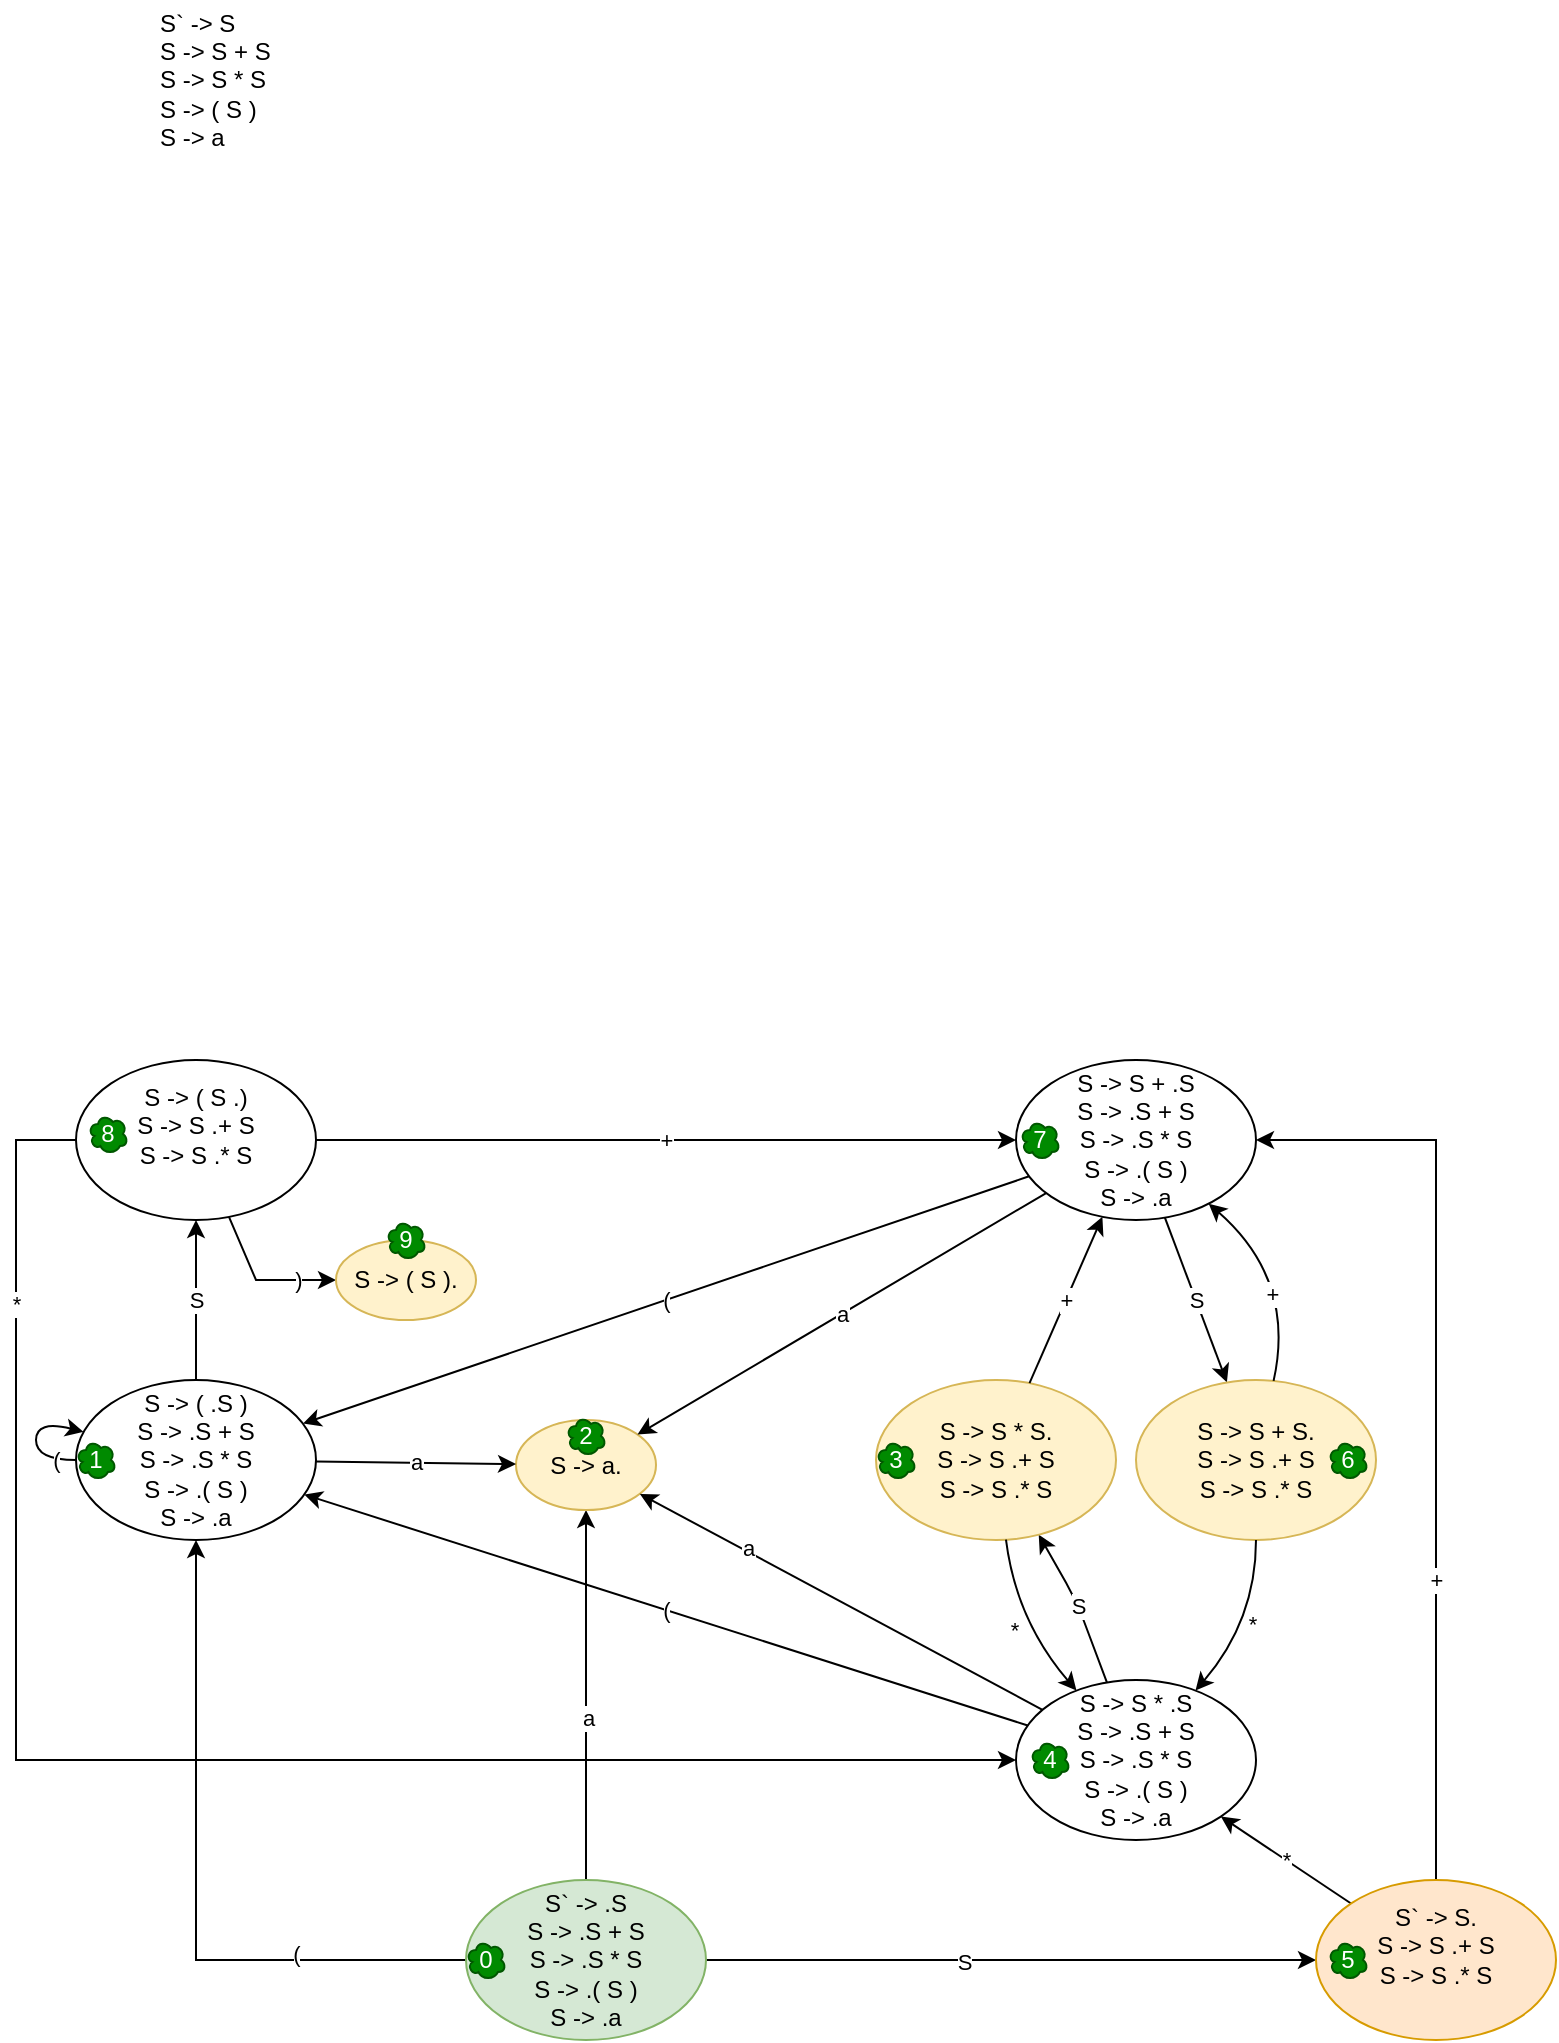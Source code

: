 <mxfile version="16.2.2" type="device"><diagram id="abjRVpmEBu9SFG8ghMLK" name="Page-1"><mxGraphModel dx="462" dy="1898" grid="1" gridSize="10" guides="1" tooltips="1" connect="1" arrows="1" fold="1" page="1" pageScale="1" pageWidth="850" pageHeight="1100" math="0" shadow="0"><root><mxCell id="0"/><mxCell id="1" parent="0"/><mxCell id="jqjXWDJSE9TXLZYmhzqy-1" value="S` -&amp;gt; S&lt;br&gt;S -&amp;gt; S + S&lt;br&gt;S -&amp;gt; S * S&lt;br&gt;S -&amp;gt; ( S )&lt;br&gt;S -&amp;gt; a" style="text;html=1;align=left;verticalAlign=middle;resizable=0;points=[];autosize=1;strokeColor=none;fillColor=none;" parent="1" vertex="1"><mxGeometry x="110" y="-1040" width="70" height="80" as="geometry"/></mxCell><mxCell id="jqjXWDJSE9TXLZYmhzqy-4" value="" style="rounded=0;orthogonalLoop=1;jettySize=auto;html=1;fontFamily=Helvetica;" parent="1" source="jqjXWDJSE9TXLZYmhzqy-2" target="jqjXWDJSE9TXLZYmhzqy-3" edge="1"><mxGeometry relative="1" as="geometry"/></mxCell><mxCell id="jqjXWDJSE9TXLZYmhzqy-5" value="S" style="edgeLabel;html=1;align=center;verticalAlign=middle;resizable=0;points=[];fontFamily=Helvetica;" parent="jqjXWDJSE9TXLZYmhzqy-4" vertex="1" connectable="0"><mxGeometry x="-0.153" y="-1" relative="1" as="geometry"><mxPoint as="offset"/></mxGeometry></mxCell><mxCell id="jqjXWDJSE9TXLZYmhzqy-7" value="" style="rounded=0;orthogonalLoop=1;jettySize=auto;html=1;fontFamily=Helvetica;" parent="1" source="jqjXWDJSE9TXLZYmhzqy-2" target="jqjXWDJSE9TXLZYmhzqy-6" edge="1"><mxGeometry relative="1" as="geometry"><Array as="points"><mxPoint x="130" y="-60"/></Array></mxGeometry></mxCell><mxCell id="jqjXWDJSE9TXLZYmhzqy-8" value="(" style="edgeLabel;html=1;align=center;verticalAlign=middle;resizable=0;points=[];fontFamily=Helvetica;" parent="jqjXWDJSE9TXLZYmhzqy-7" vertex="1" connectable="0"><mxGeometry x="-0.142" y="1" relative="1" as="geometry"><mxPoint x="51" y="10" as="offset"/></mxGeometry></mxCell><mxCell id="jqjXWDJSE9TXLZYmhzqy-10" value="" style="rounded=0;orthogonalLoop=1;jettySize=auto;html=1;fontFamily=Helvetica;strokeColor=default;" parent="1" source="jqjXWDJSE9TXLZYmhzqy-2" target="jqjXWDJSE9TXLZYmhzqy-9" edge="1"><mxGeometry relative="1" as="geometry"/></mxCell><mxCell id="jqjXWDJSE9TXLZYmhzqy-11" value="a" style="edgeLabel;html=1;align=center;verticalAlign=middle;resizable=0;points=[];fontFamily=Helvetica;" parent="jqjXWDJSE9TXLZYmhzqy-10" vertex="1" connectable="0"><mxGeometry x="-0.125" y="-1" relative="1" as="geometry"><mxPoint as="offset"/></mxGeometry></mxCell><mxCell id="jqjXWDJSE9TXLZYmhzqy-2" value="&lt;div&gt;&lt;span style=&quot;font-family: &amp;#34;helvetica&amp;#34;&quot;&gt;S` -&amp;gt; .S&lt;/span&gt;&lt;/div&gt;&lt;div&gt;&lt;span style=&quot;font-family: &amp;#34;helvetica&amp;#34;&quot;&gt;S -&amp;gt; .S + S&lt;/span&gt;&lt;/div&gt;&lt;span style=&quot;color: rgb(0 , 0 , 0) ; font-family: &amp;#34;helvetica&amp;#34; ; font-size: 12px ; font-style: normal ; font-weight: 400 ; letter-spacing: normal ; text-indent: 0px ; text-transform: none ; word-spacing: 0px ; background-color: rgb(248 , 249 , 250) ; display: inline ; float: none&quot;&gt;&lt;div&gt;S -&amp;gt; .S * S&lt;/div&gt;&lt;/span&gt;&lt;span style=&quot;color: rgb(0 , 0 , 0) ; font-family: &amp;#34;helvetica&amp;#34; ; font-size: 12px ; font-style: normal ; font-weight: 400 ; letter-spacing: normal ; text-indent: 0px ; text-transform: none ; word-spacing: 0px ; background-color: rgb(248 , 249 , 250) ; display: inline ; float: none&quot;&gt;&lt;div&gt;S -&amp;gt; .( S )&lt;/div&gt;&lt;/span&gt;&lt;span style=&quot;color: rgb(0 , 0 , 0) ; font-family: &amp;#34;helvetica&amp;#34; ; font-size: 12px ; font-style: normal ; font-weight: 400 ; letter-spacing: normal ; text-indent: 0px ; text-transform: none ; word-spacing: 0px ; background-color: rgb(248 , 249 , 250) ; display: inline ; float: none&quot;&gt;&lt;div&gt;S -&amp;gt; .a&lt;/div&gt;&lt;/span&gt;" style="ellipse;whiteSpace=wrap;html=1;fontFamily=Helvetica;align=center;fillColor=#d5e8d4;strokeColor=#82b366;" parent="1" vertex="1"><mxGeometry x="265" y="-100" width="120" height="80" as="geometry"/></mxCell><mxCell id="jqjXWDJSE9TXLZYmhzqy-13" value="" style="orthogonalLoop=1;jettySize=auto;html=1;fontFamily=Helvetica;rounded=0;" parent="1" source="jqjXWDJSE9TXLZYmhzqy-3" target="jqjXWDJSE9TXLZYmhzqy-12" edge="1"><mxGeometry relative="1" as="geometry"><Array as="points"><mxPoint x="750" y="-470"/></Array></mxGeometry></mxCell><mxCell id="jqjXWDJSE9TXLZYmhzqy-16" value="+" style="edgeLabel;html=1;align=center;verticalAlign=middle;resizable=0;points=[];fontFamily=Helvetica;" parent="jqjXWDJSE9TXLZYmhzqy-13" vertex="1" connectable="0"><mxGeometry x="-0.29" y="1" relative="1" as="geometry"><mxPoint x="1" y="13" as="offset"/></mxGeometry></mxCell><mxCell id="jqjXWDJSE9TXLZYmhzqy-15" value="*" style="rounded=0;orthogonalLoop=1;jettySize=auto;html=1;fontFamily=Helvetica;" parent="1" source="jqjXWDJSE9TXLZYmhzqy-3" target="jqjXWDJSE9TXLZYmhzqy-14" edge="1"><mxGeometry relative="1" as="geometry"/></mxCell><mxCell id="jqjXWDJSE9TXLZYmhzqy-3" value="&lt;div&gt;&lt;span style=&quot;font-family: &amp;#34;helvetica&amp;#34;&quot;&gt;S` -&amp;gt; S.&lt;/span&gt;&lt;/div&gt;&lt;div&gt;&lt;span style=&quot;font-family: &amp;#34;helvetica&amp;#34;&quot;&gt;S -&amp;gt; S .+ S&lt;/span&gt;&lt;/div&gt;&lt;span style=&quot;color: rgb(0 , 0 , 0) ; font-family: &amp;#34;helvetica&amp;#34; ; font-size: 12px ; font-style: normal ; font-weight: 400 ; letter-spacing: normal ; text-indent: 0px ; text-transform: none ; word-spacing: 0px ; background-color: rgb(248 , 249 , 250) ; display: inline ; float: none&quot;&gt;&lt;div&gt;S -&amp;gt; S .* S&lt;/div&gt;&lt;/span&gt;&lt;span style=&quot;color: rgb(0 , 0 , 0) ; font-family: &amp;#34;helvetica&amp;#34; ; font-size: 12px ; font-style: normal ; font-weight: 400 ; letter-spacing: normal ; text-indent: 0px ; text-transform: none ; word-spacing: 0px ; background-color: rgb(248 , 249 , 250) ; display: inline ; float: none&quot;&gt;&lt;br&gt;&lt;/span&gt;" style="ellipse;whiteSpace=wrap;html=1;fontFamily=Helvetica;align=center;fillColor=#ffe6cc;strokeColor=#d79b00;" parent="1" vertex="1"><mxGeometry x="690" y="-100" width="120" height="80" as="geometry"/></mxCell><mxCell id="jqjXWDJSE9TXLZYmhzqy-6" value="&lt;div&gt;&lt;span style=&quot;font-family: &amp;#34;helvetica&amp;#34;&quot;&gt;S -&amp;gt; ( .S )&lt;/span&gt;&lt;br&gt;&lt;/div&gt;&lt;div&gt;&lt;span style=&quot;font-family: &amp;#34;helvetica&amp;#34;&quot;&gt;S -&amp;gt; .S + S&lt;/span&gt;&lt;/div&gt;&lt;span style=&quot;color: rgb(0 , 0 , 0) ; font-family: &amp;#34;helvetica&amp;#34; ; font-size: 12px ; font-style: normal ; font-weight: 400 ; letter-spacing: normal ; text-indent: 0px ; text-transform: none ; word-spacing: 0px ; background-color: rgb(248 , 249 , 250) ; display: inline ; float: none&quot;&gt;&lt;div&gt;S -&amp;gt; .S * S&lt;/div&gt;&lt;/span&gt;&lt;span style=&quot;color: rgb(0 , 0 , 0) ; font-family: &amp;#34;helvetica&amp;#34; ; font-size: 12px ; font-style: normal ; font-weight: 400 ; letter-spacing: normal ; text-indent: 0px ; text-transform: none ; word-spacing: 0px ; background-color: rgb(248 , 249 , 250) ; display: inline ; float: none&quot;&gt;&lt;div&gt;S -&amp;gt; .( S )&lt;/div&gt;&lt;/span&gt;&lt;span style=&quot;color: rgb(0 , 0 , 0) ; font-family: &amp;#34;helvetica&amp;#34; ; font-size: 12px ; font-style: normal ; font-weight: 400 ; letter-spacing: normal ; text-indent: 0px ; text-transform: none ; word-spacing: 0px ; background-color: rgb(248 , 249 , 250) ; display: inline ; float: none&quot;&gt;&lt;div&gt;S -&amp;gt; .a&lt;/div&gt;&lt;/span&gt;" style="ellipse;whiteSpace=wrap;html=1;fontFamily=Helvetica;align=center;" parent="1" vertex="1"><mxGeometry x="70" y="-350" width="120" height="80" as="geometry"/></mxCell><mxCell id="jqjXWDJSE9TXLZYmhzqy-9" value="&lt;div&gt;&lt;span style=&quot;font-family: &amp;#34;helvetica&amp;#34;&quot;&gt;S -&amp;gt; a.&lt;/span&gt;&lt;br&gt;&lt;/div&gt;" style="ellipse;whiteSpace=wrap;html=1;fontFamily=Helvetica;align=center;fillColor=#fff2cc;strokeColor=#d6b656;" parent="1" vertex="1"><mxGeometry x="290" y="-330" width="70" height="45" as="geometry"/></mxCell><mxCell id="jqjXWDJSE9TXLZYmhzqy-18" value="S" style="orthogonalLoop=1;jettySize=auto;html=1;fontFamily=Helvetica;curved=1;" parent="1" source="jqjXWDJSE9TXLZYmhzqy-12" target="jqjXWDJSE9TXLZYmhzqy-17" edge="1"><mxGeometry relative="1" as="geometry"/></mxCell><mxCell id="jqjXWDJSE9TXLZYmhzqy-12" value="&lt;div&gt;&lt;/div&gt;&lt;span style=&quot;color: rgb(0 , 0 , 0) ; font-family: &amp;#34;helvetica&amp;#34; ; font-size: 12px ; font-style: normal ; font-weight: 400 ; letter-spacing: normal ; text-indent: 0px ; text-transform: none ; word-spacing: 0px ; display: inline ; float: none&quot;&gt;S -&amp;gt; S + .S&lt;br&gt;&lt;span style=&quot;font-family: &amp;#34;helvetica&amp;#34; ; text-align: left&quot;&gt;S -&amp;gt; .S + S&lt;/span&gt;&lt;br style=&quot;font-family: &amp;#34;helvetica&amp;#34; ; text-align: left&quot;&gt;&lt;span style=&quot;font-family: &amp;#34;helvetica&amp;#34; ; text-align: left&quot;&gt;S -&amp;gt; .S * S&lt;/span&gt;&lt;br style=&quot;font-family: &amp;#34;helvetica&amp;#34; ; text-align: left&quot;&gt;&lt;span style=&quot;font-family: &amp;#34;helvetica&amp;#34; ; text-align: left&quot;&gt;S -&amp;gt; .( S )&lt;/span&gt;&lt;br style=&quot;font-family: &amp;#34;helvetica&amp;#34; ; text-align: left&quot;&gt;&lt;span style=&quot;font-family: &amp;#34;helvetica&amp;#34; ; text-align: left&quot;&gt;S -&amp;gt; .a&lt;/span&gt;&lt;br&gt;&lt;/span&gt;" style="ellipse;whiteSpace=wrap;html=1;fontFamily=Helvetica;align=center;" parent="1" vertex="1"><mxGeometry x="540" y="-510" width="120" height="80" as="geometry"/></mxCell><mxCell id="jqjXWDJSE9TXLZYmhzqy-26" value="S" style="rounded=1;orthogonalLoop=1;jettySize=auto;html=1;fontFamily=Helvetica;" parent="1" source="jqjXWDJSE9TXLZYmhzqy-14" target="jqjXWDJSE9TXLZYmhzqy-25" edge="1"><mxGeometry relative="1" as="geometry"><Array as="points"><mxPoint x="570" y="-240"/></Array></mxGeometry></mxCell><mxCell id="jqjXWDJSE9TXLZYmhzqy-14" value="&lt;div&gt;&lt;/div&gt;&lt;span style=&quot;color: rgb(0 , 0 , 0) ; font-family: &amp;#34;helvetica&amp;#34; ; font-size: 12px ; font-style: normal ; font-weight: 400 ; letter-spacing: normal ; text-indent: 0px ; text-transform: none ; word-spacing: 0px ; display: inline ; float: none&quot;&gt;S -&amp;gt; S * .S&lt;br&gt;&lt;span style=&quot;text-align: left&quot;&gt;S -&amp;gt; .S + S&lt;/span&gt;&lt;br style=&quot;text-align: left&quot;&gt;&lt;span style=&quot;text-align: left&quot;&gt;S -&amp;gt; .S * S&lt;/span&gt;&lt;br style=&quot;text-align: left&quot;&gt;&lt;span style=&quot;text-align: left&quot;&gt;S -&amp;gt; .( S )&lt;/span&gt;&lt;br style=&quot;text-align: left&quot;&gt;&lt;span style=&quot;text-align: left&quot;&gt;S -&amp;gt; .a&lt;/span&gt;&lt;br&gt;&lt;/span&gt;" style="ellipse;whiteSpace=wrap;html=1;fontFamily=Helvetica;align=center;" parent="1" vertex="1"><mxGeometry x="540" y="-200" width="120" height="80" as="geometry"/></mxCell><mxCell id="jqjXWDJSE9TXLZYmhzqy-17" value="&lt;div&gt;&lt;/div&gt;&lt;span style=&quot;color: rgb(0 , 0 , 0) ; font-family: &amp;#34;helvetica&amp;#34; ; font-size: 12px ; font-style: normal ; font-weight: 400 ; letter-spacing: normal ; text-indent: 0px ; text-transform: none ; word-spacing: 0px ; display: inline ; float: none&quot;&gt;S -&amp;gt; S + S.&lt;br&gt;&lt;span style=&quot;text-align: left&quot;&gt;S -&amp;gt; S .+ S&lt;/span&gt;&lt;br style=&quot;text-align: left&quot;&gt;&lt;span style=&quot;text-align: left&quot;&gt;S -&amp;gt; S .* S&lt;/span&gt;&lt;br&gt;&lt;/span&gt;" style="ellipse;whiteSpace=wrap;html=1;fontFamily=Helvetica;align=center;fillColor=#fff2cc;strokeColor=#d6b656;" parent="1" vertex="1"><mxGeometry x="600" y="-350" width="120" height="80" as="geometry"/></mxCell><mxCell id="jqjXWDJSE9TXLZYmhzqy-21" value="+" style="endArrow=classic;html=1;fontFamily=Helvetica;curved=1;" parent="1" source="jqjXWDJSE9TXLZYmhzqy-17" target="jqjXWDJSE9TXLZYmhzqy-12" edge="1"><mxGeometry x="-0.223" y="10" width="50" height="50" relative="1" as="geometry"><mxPoint x="500" y="-480" as="sourcePoint"/><mxPoint x="520" y="-470" as="targetPoint"/><Array as="points"><mxPoint x="680" y="-400"/></Array><mxPoint as="offset"/></mxGeometry></mxCell><mxCell id="jqjXWDJSE9TXLZYmhzqy-22" value="a" style="endArrow=classic;html=1;rounded=0;fontFamily=Helvetica;" parent="1" source="jqjXWDJSE9TXLZYmhzqy-12" target="jqjXWDJSE9TXLZYmhzqy-9" edge="1"><mxGeometry width="50" height="50" relative="1" as="geometry"><mxPoint x="510" y="-270" as="sourcePoint"/><mxPoint x="560" y="-320" as="targetPoint"/></mxGeometry></mxCell><mxCell id="jqjXWDJSE9TXLZYmhzqy-23" value="(" style="endArrow=classic;html=1;rounded=0;fontFamily=Helvetica;" parent="1" source="jqjXWDJSE9TXLZYmhzqy-12" target="jqjXWDJSE9TXLZYmhzqy-6" edge="1"><mxGeometry width="50" height="50" relative="1" as="geometry"><mxPoint x="490" y="-90" as="sourcePoint"/><mxPoint x="540" y="-140" as="targetPoint"/></mxGeometry></mxCell><mxCell id="jqjXWDJSE9TXLZYmhzqy-24" value="*" style="endArrow=classic;html=1;fontFamily=Helvetica;curved=1;" parent="1" source="jqjXWDJSE9TXLZYmhzqy-17" target="jqjXWDJSE9TXLZYmhzqy-14" edge="1"><mxGeometry width="50" height="50" relative="1" as="geometry"><mxPoint x="790" y="-320" as="sourcePoint"/><mxPoint x="840" y="-370" as="targetPoint"/><Array as="points"><mxPoint x="660" y="-230"/></Array></mxGeometry></mxCell><mxCell id="jqjXWDJSE9TXLZYmhzqy-25" value="&lt;div&gt;&lt;/div&gt;&lt;span style=&quot;color: rgb(0 , 0 , 0) ; font-family: &amp;#34;helvetica&amp;#34; ; font-size: 12px ; font-style: normal ; font-weight: 400 ; letter-spacing: normal ; text-indent: 0px ; text-transform: none ; word-spacing: 0px ; display: inline ; float: none&quot;&gt;S -&amp;gt; S * S.&lt;br&gt;&lt;span style=&quot;text-align: left&quot;&gt;S -&amp;gt; S .+ S&lt;/span&gt;&lt;br style=&quot;text-align: left&quot;&gt;&lt;span style=&quot;text-align: left&quot;&gt;S -&amp;gt; S .* S&lt;/span&gt;&lt;br&gt;&lt;/span&gt;" style="ellipse;whiteSpace=wrap;html=1;fontFamily=Helvetica;align=center;fillColor=#fff2cc;strokeColor=#d6b656;" parent="1" vertex="1"><mxGeometry x="470" y="-350" width="120" height="80" as="geometry"/></mxCell><mxCell id="jqjXWDJSE9TXLZYmhzqy-27" value="(" style="endArrow=classic;html=1;rounded=0;fontFamily=Helvetica;" parent="1" source="jqjXWDJSE9TXLZYmhzqy-14" target="jqjXWDJSE9TXLZYmhzqy-6" edge="1"><mxGeometry width="50" height="50" relative="1" as="geometry"><mxPoint x="710" y="-70" as="sourcePoint"/><mxPoint x="760" y="-120" as="targetPoint"/></mxGeometry></mxCell><mxCell id="jqjXWDJSE9TXLZYmhzqy-28" value="a" style="endArrow=classic;html=1;rounded=0;fontFamily=Helvetica;" parent="1" source="jqjXWDJSE9TXLZYmhzqy-14" target="jqjXWDJSE9TXLZYmhzqy-9" edge="1"><mxGeometry x="0.476" y="-2" width="50" height="50" relative="1" as="geometry"><mxPoint x="760" y="-60" as="sourcePoint"/><mxPoint x="810" y="-110" as="targetPoint"/><mxPoint as="offset"/></mxGeometry></mxCell><mxCell id="jqjXWDJSE9TXLZYmhzqy-29" value="+" style="endArrow=classic;html=1;rounded=0;fontFamily=Helvetica;" parent="1" source="jqjXWDJSE9TXLZYmhzqy-25" target="jqjXWDJSE9TXLZYmhzqy-12" edge="1"><mxGeometry width="50" height="50" relative="1" as="geometry"><mxPoint x="940" y="-350" as="sourcePoint"/><mxPoint x="990" y="-400" as="targetPoint"/></mxGeometry></mxCell><mxCell id="jqjXWDJSE9TXLZYmhzqy-30" value="*" style="endArrow=classic;html=1;fontFamily=Helvetica;curved=1;" parent="1" source="jqjXWDJSE9TXLZYmhzqy-25" target="jqjXWDJSE9TXLZYmhzqy-14" edge="1"><mxGeometry x="-0.004" y="-4" width="50" height="50" relative="1" as="geometry"><mxPoint x="610" y="-310" as="sourcePoint"/><mxPoint x="930" y="-130" as="targetPoint"/><Array as="points"><mxPoint x="540" y="-230"/></Array><mxPoint as="offset"/></mxGeometry></mxCell><mxCell id="jqjXWDJSE9TXLZYmhzqy-39" value=")" style="orthogonalLoop=1;jettySize=auto;html=1;fontFamily=Helvetica;rounded=0;" parent="1" source="jqjXWDJSE9TXLZYmhzqy-31" target="jqjXWDJSE9TXLZYmhzqy-38" edge="1"><mxGeometry x="0.495" relative="1" as="geometry"><mxPoint x="160" y="-410" as="sourcePoint"/><Array as="points"><mxPoint x="160" y="-400"/></Array><mxPoint as="offset"/></mxGeometry></mxCell><mxCell id="jqjXWDJSE9TXLZYmhzqy-31" value="&lt;div&gt;&lt;/div&gt;&lt;span style=&quot;color: rgb(0 , 0 , 0) ; font-family: &amp;#34;helvetica&amp;#34; ; font-size: 12px ; font-style: normal ; font-weight: 400 ; letter-spacing: normal ; text-indent: 0px ; text-transform: none ; word-spacing: 0px ; background-color: rgb(248 , 249 , 250) ; display: inline ; float: none&quot;&gt;&lt;div&gt;S -&amp;gt; ( S .)&lt;br&gt;&lt;/div&gt;&lt;div&gt;S -&amp;gt; S .+ S&lt;/div&gt;&lt;div&gt;S -&amp;gt; S .* S&lt;/div&gt;&lt;br&gt;&lt;/span&gt;" style="ellipse;whiteSpace=wrap;html=1;fontFamily=Helvetica;align=center;" parent="1" vertex="1"><mxGeometry x="70" y="-510" width="120" height="80" as="geometry"/></mxCell><mxCell id="jqjXWDJSE9TXLZYmhzqy-33" value="S" style="endArrow=classic;html=1;rounded=0;fontFamily=Helvetica;" parent="1" source="jqjXWDJSE9TXLZYmhzqy-6" target="jqjXWDJSE9TXLZYmhzqy-31" edge="1"><mxGeometry width="50" height="50" relative="1" as="geometry"><mxPoint x="500" y="90" as="sourcePoint"/><mxPoint x="550" y="40" as="targetPoint"/></mxGeometry></mxCell><mxCell id="jqjXWDJSE9TXLZYmhzqy-34" value="(" style="endArrow=classic;html=1;fontFamily=Helvetica;curved=1;" parent="1" source="jqjXWDJSE9TXLZYmhzqy-6" target="jqjXWDJSE9TXLZYmhzqy-6" edge="1"><mxGeometry x="-0.69" width="50" height="50" relative="1" as="geometry"><mxPoint x="470" y="10" as="sourcePoint"/><mxPoint x="440" as="targetPoint"/><Array as="points"><mxPoint x="50" y="-310"/><mxPoint x="50" y="-330"/></Array><mxPoint as="offset"/></mxGeometry></mxCell><mxCell id="jqjXWDJSE9TXLZYmhzqy-35" value="a" style="endArrow=classic;html=1;rounded=0;fontFamily=Helvetica;" parent="1" source="jqjXWDJSE9TXLZYmhzqy-6" target="jqjXWDJSE9TXLZYmhzqy-9" edge="1"><mxGeometry width="50" height="50" relative="1" as="geometry"><mxPoint x="290" y="-290" as="sourcePoint"/><mxPoint x="340" y="-340" as="targetPoint"/></mxGeometry></mxCell><mxCell id="jqjXWDJSE9TXLZYmhzqy-36" value="+" style="endArrow=classic;html=1;rounded=0;fontFamily=Helvetica;" parent="1" source="jqjXWDJSE9TXLZYmhzqy-31" target="jqjXWDJSE9TXLZYmhzqy-12" edge="1"><mxGeometry width="50" height="50" relative="1" as="geometry"><mxPoint x="710" y="-80" as="sourcePoint"/><mxPoint x="760" y="-130" as="targetPoint"/></mxGeometry></mxCell><mxCell id="jqjXWDJSE9TXLZYmhzqy-37" value="*" style="endArrow=classic;html=1;fontFamily=Helvetica;rounded=0;" parent="1" source="jqjXWDJSE9TXLZYmhzqy-31" target="jqjXWDJSE9TXLZYmhzqy-14" edge="1"><mxGeometry x="-0.733" width="50" height="50" relative="1" as="geometry"><mxPoint x="800" y="-80" as="sourcePoint"/><mxPoint x="850" y="-130" as="targetPoint"/><Array as="points"><mxPoint x="40" y="-470"/><mxPoint x="40" y="-160"/></Array><mxPoint as="offset"/></mxGeometry></mxCell><mxCell id="jqjXWDJSE9TXLZYmhzqy-38" value="&lt;div&gt;&lt;/div&gt;&lt;span style=&quot;color: rgb(0 , 0 , 0) ; font-family: &amp;#34;helvetica&amp;#34; ; font-size: 12px ; font-style: normal ; font-weight: 400 ; letter-spacing: normal ; text-indent: 0px ; text-transform: none ; word-spacing: 0px ; display: inline ; float: none&quot;&gt;S -&amp;gt; ( S ).&lt;br&gt;&lt;/span&gt;" style="ellipse;whiteSpace=wrap;html=1;fontFamily=Helvetica;align=center;fillColor=#fff2cc;strokeColor=#d6b656;" parent="1" vertex="1"><mxGeometry x="200" y="-420" width="70" height="40" as="geometry"/></mxCell><mxCell id="apUNZ53Dao0IF485XKNd-2" value="0" style="ellipse;shape=cloud;whiteSpace=wrap;html=1;labelBackgroundColor=none;fillColor=#008a00;fontColor=#ffffff;strokeColor=#005700;" parent="1" vertex="1"><mxGeometry x="265" y="-70" width="20" height="20" as="geometry"/></mxCell><mxCell id="apUNZ53Dao0IF485XKNd-3" value="1" style="ellipse;shape=cloud;whiteSpace=wrap;html=1;labelBackgroundColor=none;fillColor=#008a00;fontColor=#ffffff;strokeColor=#005700;" parent="1" vertex="1"><mxGeometry x="70" y="-320" width="20" height="20" as="geometry"/></mxCell><mxCell id="apUNZ53Dao0IF485XKNd-4" value="2" style="ellipse;shape=cloud;whiteSpace=wrap;html=1;labelBackgroundColor=none;fillColor=#008a00;fontColor=#ffffff;strokeColor=#005700;" parent="1" vertex="1"><mxGeometry x="315" y="-332" width="20" height="20" as="geometry"/></mxCell><mxCell id="apUNZ53Dao0IF485XKNd-5" value="3" style="ellipse;shape=cloud;whiteSpace=wrap;html=1;labelBackgroundColor=none;fillColor=#008a00;fontColor=#ffffff;strokeColor=#005700;" parent="1" vertex="1"><mxGeometry x="470" y="-320" width="20" height="20" as="geometry"/></mxCell><mxCell id="apUNZ53Dao0IF485XKNd-6" value="4" style="ellipse;shape=cloud;whiteSpace=wrap;html=1;labelBackgroundColor=none;fillColor=#008a00;fontColor=#ffffff;strokeColor=#005700;" parent="1" vertex="1"><mxGeometry x="547" y="-170" width="20" height="20" as="geometry"/></mxCell><mxCell id="apUNZ53Dao0IF485XKNd-7" value="5" style="ellipse;shape=cloud;whiteSpace=wrap;html=1;labelBackgroundColor=none;fillColor=#008a00;fontColor=#ffffff;strokeColor=#005700;" parent="1" vertex="1"><mxGeometry x="696" y="-70" width="20" height="20" as="geometry"/></mxCell><mxCell id="apUNZ53Dao0IF485XKNd-8" value="6" style="ellipse;shape=cloud;whiteSpace=wrap;html=1;labelBackgroundColor=none;fillColor=#008a00;fontColor=#ffffff;strokeColor=#005700;" parent="1" vertex="1"><mxGeometry x="696" y="-320" width="20" height="20" as="geometry"/></mxCell><mxCell id="apUNZ53Dao0IF485XKNd-10" value="7" style="ellipse;shape=cloud;whiteSpace=wrap;html=1;labelBackgroundColor=none;fillColor=#008a00;fontColor=#ffffff;strokeColor=#005700;" parent="1" vertex="1"><mxGeometry x="542" y="-480" width="20" height="20" as="geometry"/></mxCell><mxCell id="apUNZ53Dao0IF485XKNd-11" value="8" style="ellipse;shape=cloud;whiteSpace=wrap;html=1;labelBackgroundColor=none;fillColor=#008a00;fontColor=#ffffff;strokeColor=#005700;" parent="1" vertex="1"><mxGeometry x="76" y="-483" width="20" height="20" as="geometry"/></mxCell><mxCell id="apUNZ53Dao0IF485XKNd-12" value="9" style="ellipse;shape=cloud;whiteSpace=wrap;html=1;labelBackgroundColor=none;fillColor=#008a00;fontColor=#ffffff;strokeColor=#005700;" parent="1" vertex="1"><mxGeometry x="225" y="-430" width="20" height="20" as="geometry"/></mxCell></root></mxGraphModel></diagram></mxfile>